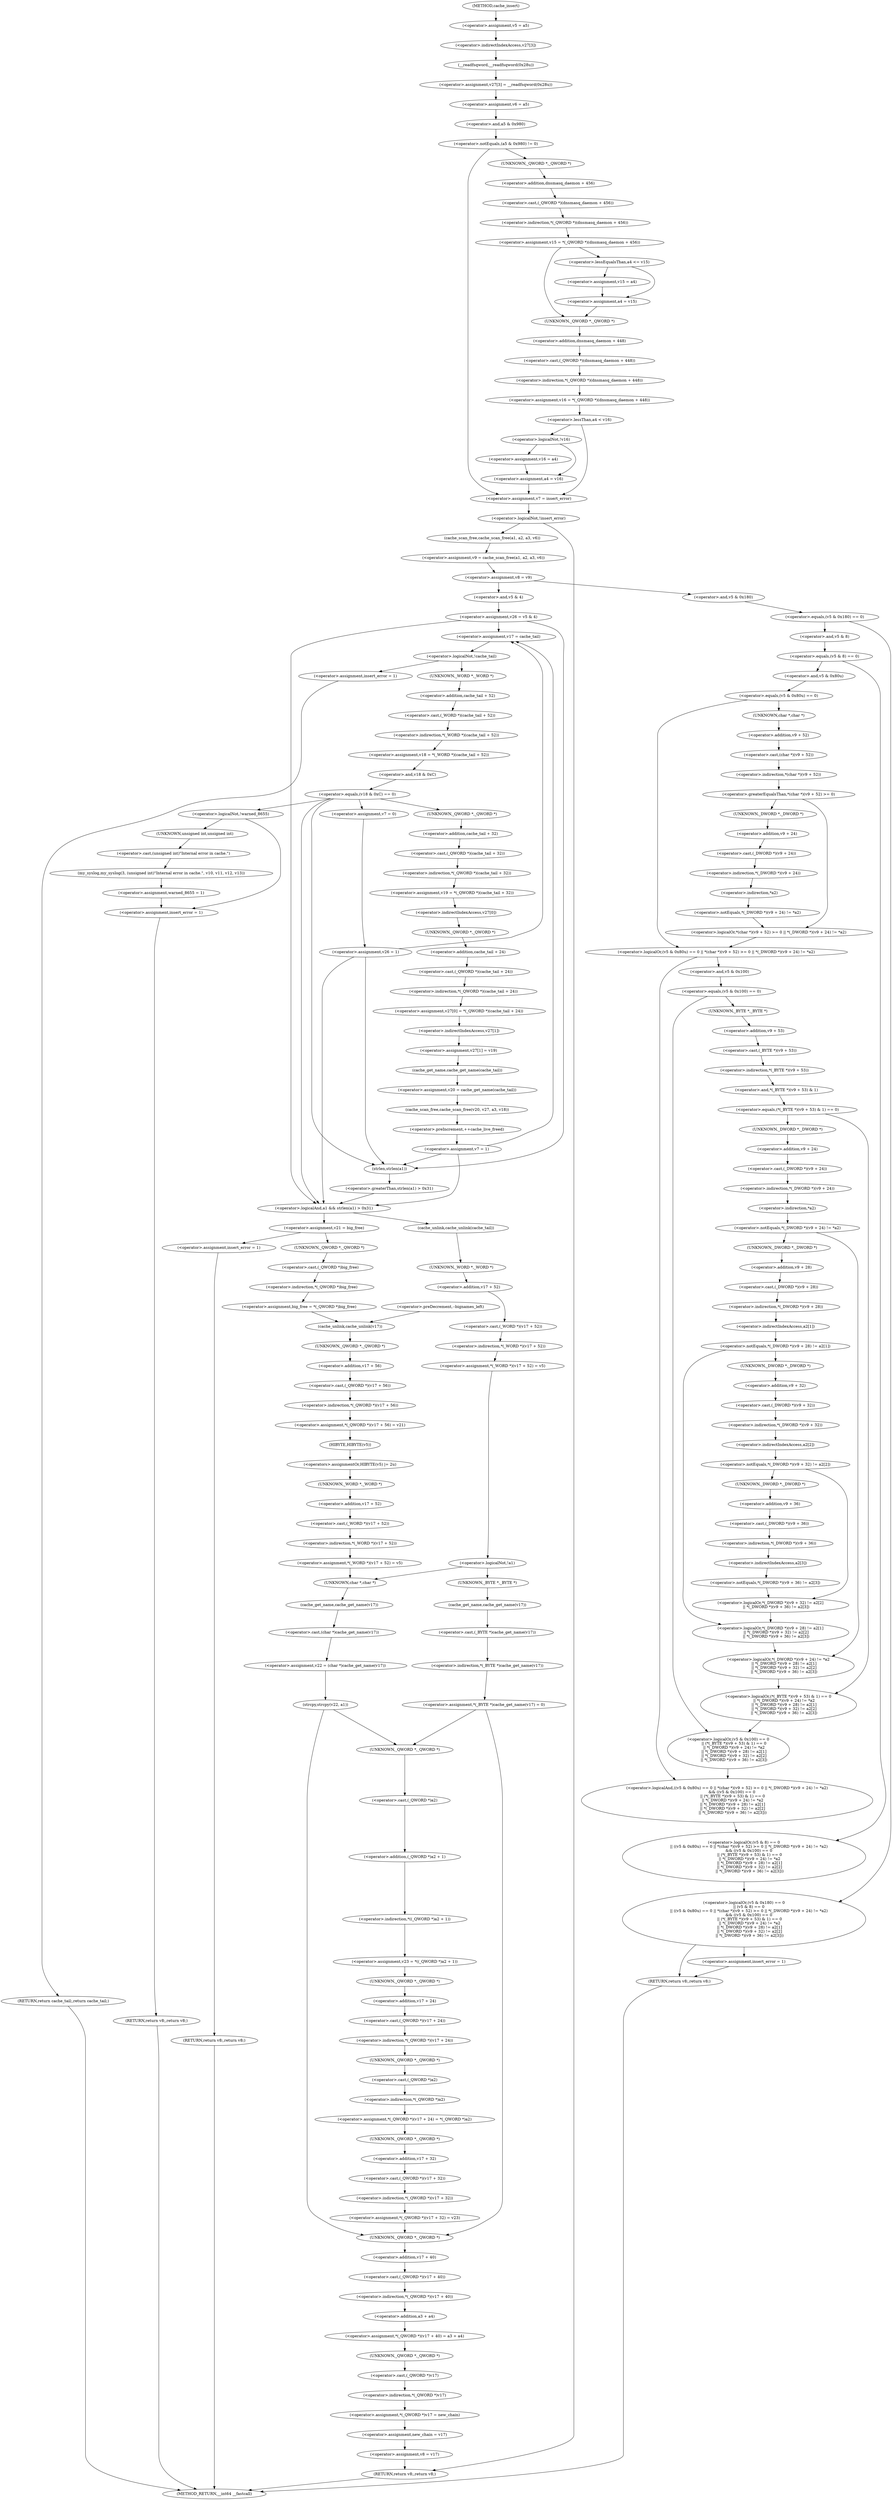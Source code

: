 digraph cache_insert {  
"1000148" [label = "(<operator>.assignment,v5 = a5)" ]
"1000151" [label = "(<operator>.assignment,v27[3] = __readfsqword(0x28u))" ]
"1000152" [label = "(<operator>.indirectIndexAccess,v27[3])" ]
"1000155" [label = "(__readfsqword,__readfsqword(0x28u))" ]
"1000157" [label = "(<operator>.assignment,v6 = a5)" ]
"1000161" [label = "(<operator>.notEquals,(a5 & 0x980) != 0)" ]
"1000162" [label = "(<operator>.and,a5 & 0x980)" ]
"1000167" [label = "(<operator>.assignment,v15 = *(_QWORD *)(dnsmasq_daemon + 456))" ]
"1000169" [label = "(<operator>.indirection,*(_QWORD *)(dnsmasq_daemon + 456))" ]
"1000170" [label = "(<operator>.cast,(_QWORD *)(dnsmasq_daemon + 456))" ]
"1000171" [label = "(UNKNOWN,_QWORD *,_QWORD *)" ]
"1000172" [label = "(<operator>.addition,dnsmasq_daemon + 456)" ]
"1000179" [label = "(<operator>.lessEqualsThan,a4 <= v15)" ]
"1000182" [label = "(<operator>.assignment,v15 = a4)" ]
"1000185" [label = "(<operator>.assignment,a4 = v15)" ]
"1000188" [label = "(<operator>.assignment,v16 = *(_QWORD *)(dnsmasq_daemon + 448))" ]
"1000190" [label = "(<operator>.indirection,*(_QWORD *)(dnsmasq_daemon + 448))" ]
"1000191" [label = "(<operator>.cast,(_QWORD *)(dnsmasq_daemon + 448))" ]
"1000192" [label = "(UNKNOWN,_QWORD *,_QWORD *)" ]
"1000193" [label = "(<operator>.addition,dnsmasq_daemon + 448)" ]
"1000197" [label = "(<operator>.lessThan,a4 < v16)" ]
"1000202" [label = "(<operator>.logicalNot,!v16)" ]
"1000204" [label = "(<operator>.assignment,v16 = a4)" ]
"1000207" [label = "(<operator>.assignment,a4 = v16)" ]
"1000210" [label = "(<operator>.assignment,v7 = insert_error)" ]
"1000215" [label = "(<operator>.logicalNot,!insert_error)" ]
"1000218" [label = "(<operator>.assignment,v9 = cache_scan_free(a1, a2, a3, v6))" ]
"1000220" [label = "(cache_scan_free,cache_scan_free(a1, a2, a3, v6))" ]
"1000225" [label = "(<operator>.assignment,v8 = v9)" ]
"1000232" [label = "(<operator>.logicalOr,(v5 & 0x180) == 0\n        || (v5 & 8) == 0\n        || ((v5 & 0x80u) == 0 || *(char *)(v9 + 52) >= 0 || *(_DWORD *)(v9 + 24) != *a2)\n        && ((v5 & 0x100) == 0\n         || (*(_BYTE *)(v9 + 53) & 1) == 0\n         || *(_DWORD *)(v9 + 24) != *a2\n         || *(_DWORD *)(v9 + 28) != a2[1]\n         || *(_DWORD *)(v9 + 32) != a2[2]\n         || *(_DWORD *)(v9 + 36) != a2[3]))" ]
"1000233" [label = "(<operator>.equals,(v5 & 0x180) == 0)" ]
"1000234" [label = "(<operator>.and,v5 & 0x180)" ]
"1000238" [label = "(<operator>.logicalOr,(v5 & 8) == 0\n        || ((v5 & 0x80u) == 0 || *(char *)(v9 + 52) >= 0 || *(_DWORD *)(v9 + 24) != *a2)\n        && ((v5 & 0x100) == 0\n         || (*(_BYTE *)(v9 + 53) & 1) == 0\n         || *(_DWORD *)(v9 + 24) != *a2\n         || *(_DWORD *)(v9 + 28) != a2[1]\n         || *(_DWORD *)(v9 + 32) != a2[2]\n         || *(_DWORD *)(v9 + 36) != a2[3]))" ]
"1000239" [label = "(<operator>.equals,(v5 & 8) == 0)" ]
"1000240" [label = "(<operator>.and,v5 & 8)" ]
"1000244" [label = "(<operator>.logicalAnd,((v5 & 0x80u) == 0 || *(char *)(v9 + 52) >= 0 || *(_DWORD *)(v9 + 24) != *a2)\n        && ((v5 & 0x100) == 0\n         || (*(_BYTE *)(v9 + 53) & 1) == 0\n         || *(_DWORD *)(v9 + 24) != *a2\n         || *(_DWORD *)(v9 + 28) != a2[1]\n         || *(_DWORD *)(v9 + 32) != a2[2]\n         || *(_DWORD *)(v9 + 36) != a2[3]))" ]
"1000245" [label = "(<operator>.logicalOr,(v5 & 0x80u) == 0 || *(char *)(v9 + 52) >= 0 || *(_DWORD *)(v9 + 24) != *a2)" ]
"1000246" [label = "(<operator>.equals,(v5 & 0x80u) == 0)" ]
"1000247" [label = "(<operator>.and,v5 & 0x80u)" ]
"1000251" [label = "(<operator>.logicalOr,*(char *)(v9 + 52) >= 0 || *(_DWORD *)(v9 + 24) != *a2)" ]
"1000252" [label = "(<operator>.greaterEqualsThan,*(char *)(v9 + 52) >= 0)" ]
"1000253" [label = "(<operator>.indirection,*(char *)(v9 + 52))" ]
"1000254" [label = "(<operator>.cast,(char *)(v9 + 52))" ]
"1000255" [label = "(UNKNOWN,char *,char *)" ]
"1000256" [label = "(<operator>.addition,v9 + 52)" ]
"1000260" [label = "(<operator>.notEquals,*(_DWORD *)(v9 + 24) != *a2)" ]
"1000261" [label = "(<operator>.indirection,*(_DWORD *)(v9 + 24))" ]
"1000262" [label = "(<operator>.cast,(_DWORD *)(v9 + 24))" ]
"1000263" [label = "(UNKNOWN,_DWORD *,_DWORD *)" ]
"1000264" [label = "(<operator>.addition,v9 + 24)" ]
"1000267" [label = "(<operator>.indirection,*a2)" ]
"1000269" [label = "(<operator>.logicalOr,(v5 & 0x100) == 0\n         || (*(_BYTE *)(v9 + 53) & 1) == 0\n         || *(_DWORD *)(v9 + 24) != *a2\n         || *(_DWORD *)(v9 + 28) != a2[1]\n         || *(_DWORD *)(v9 + 32) != a2[2]\n         || *(_DWORD *)(v9 + 36) != a2[3])" ]
"1000270" [label = "(<operator>.equals,(v5 & 0x100) == 0)" ]
"1000271" [label = "(<operator>.and,v5 & 0x100)" ]
"1000275" [label = "(<operator>.logicalOr,(*(_BYTE *)(v9 + 53) & 1) == 0\n         || *(_DWORD *)(v9 + 24) != *a2\n         || *(_DWORD *)(v9 + 28) != a2[1]\n         || *(_DWORD *)(v9 + 32) != a2[2]\n         || *(_DWORD *)(v9 + 36) != a2[3])" ]
"1000276" [label = "(<operator>.equals,(*(_BYTE *)(v9 + 53) & 1) == 0)" ]
"1000277" [label = "(<operator>.and,*(_BYTE *)(v9 + 53) & 1)" ]
"1000278" [label = "(<operator>.indirection,*(_BYTE *)(v9 + 53))" ]
"1000279" [label = "(<operator>.cast,(_BYTE *)(v9 + 53))" ]
"1000280" [label = "(UNKNOWN,_BYTE *,_BYTE *)" ]
"1000281" [label = "(<operator>.addition,v9 + 53)" ]
"1000286" [label = "(<operator>.logicalOr,*(_DWORD *)(v9 + 24) != *a2\n         || *(_DWORD *)(v9 + 28) != a2[1]\n         || *(_DWORD *)(v9 + 32) != a2[2]\n         || *(_DWORD *)(v9 + 36) != a2[3])" ]
"1000287" [label = "(<operator>.notEquals,*(_DWORD *)(v9 + 24) != *a2)" ]
"1000288" [label = "(<operator>.indirection,*(_DWORD *)(v9 + 24))" ]
"1000289" [label = "(<operator>.cast,(_DWORD *)(v9 + 24))" ]
"1000290" [label = "(UNKNOWN,_DWORD *,_DWORD *)" ]
"1000291" [label = "(<operator>.addition,v9 + 24)" ]
"1000294" [label = "(<operator>.indirection,*a2)" ]
"1000296" [label = "(<operator>.logicalOr,*(_DWORD *)(v9 + 28) != a2[1]\n         || *(_DWORD *)(v9 + 32) != a2[2]\n         || *(_DWORD *)(v9 + 36) != a2[3])" ]
"1000297" [label = "(<operator>.notEquals,*(_DWORD *)(v9 + 28) != a2[1])" ]
"1000298" [label = "(<operator>.indirection,*(_DWORD *)(v9 + 28))" ]
"1000299" [label = "(<operator>.cast,(_DWORD *)(v9 + 28))" ]
"1000300" [label = "(UNKNOWN,_DWORD *,_DWORD *)" ]
"1000301" [label = "(<operator>.addition,v9 + 28)" ]
"1000304" [label = "(<operator>.indirectIndexAccess,a2[1])" ]
"1000307" [label = "(<operator>.logicalOr,*(_DWORD *)(v9 + 32) != a2[2]\n         || *(_DWORD *)(v9 + 36) != a2[3])" ]
"1000308" [label = "(<operator>.notEquals,*(_DWORD *)(v9 + 32) != a2[2])" ]
"1000309" [label = "(<operator>.indirection,*(_DWORD *)(v9 + 32))" ]
"1000310" [label = "(<operator>.cast,(_DWORD *)(v9 + 32))" ]
"1000311" [label = "(UNKNOWN,_DWORD *,_DWORD *)" ]
"1000312" [label = "(<operator>.addition,v9 + 32)" ]
"1000315" [label = "(<operator>.indirectIndexAccess,a2[2])" ]
"1000318" [label = "(<operator>.notEquals,*(_DWORD *)(v9 + 36) != a2[3])" ]
"1000319" [label = "(<operator>.indirection,*(_DWORD *)(v9 + 36))" ]
"1000320" [label = "(<operator>.cast,(_DWORD *)(v9 + 36))" ]
"1000321" [label = "(UNKNOWN,_DWORD *,_DWORD *)" ]
"1000322" [label = "(<operator>.addition,v9 + 36)" ]
"1000325" [label = "(<operator>.indirectIndexAccess,a2[3])" ]
"1000329" [label = "(<operator>.assignment,insert_error = 1)" ]
"1000333" [label = "(RETURN,return v8;,return v8;)" ]
"1000335" [label = "(<operator>.assignment,v26 = v5 & 4)" ]
"1000337" [label = "(<operator>.and,v5 & 4)" ]
"1000343" [label = "(<operator>.assignment,v17 = cache_tail)" ]
"1000347" [label = "(<operator>.logicalNot,!cache_tail)" ]
"1000350" [label = "(<operator>.assignment,insert_error = 1)" ]
"1000353" [label = "(RETURN,return cache_tail;,return cache_tail;)" ]
"1000355" [label = "(<operator>.assignment,v18 = *(_WORD *)(cache_tail + 52))" ]
"1000357" [label = "(<operator>.indirection,*(_WORD *)(cache_tail + 52))" ]
"1000358" [label = "(<operator>.cast,(_WORD *)(cache_tail + 52))" ]
"1000359" [label = "(UNKNOWN,_WORD *,_WORD *)" ]
"1000360" [label = "(<operator>.addition,cache_tail + 52)" ]
"1000364" [label = "(<operator>.equals,(v18 & 0xC) == 0)" ]
"1000365" [label = "(<operator>.and,v18 & 0xC)" ]
"1000374" [label = "(<operator>.logicalNot,!warned_8655)" ]
"1000377" [label = "(my_syslog,my_syslog(3, (unsigned int)\"Internal error in cache.\", v10, v11, v12, v13))" ]
"1000379" [label = "(<operator>.cast,(unsigned int)\"Internal error in cache.\")" ]
"1000380" [label = "(UNKNOWN,unsigned int,unsigned int)" ]
"1000386" [label = "(<operator>.assignment,warned_8655 = 1)" ]
"1000389" [label = "(<operator>.assignment,insert_error = 1)" ]
"1000392" [label = "(RETURN,return v8;,return v8;)" ]
"1000397" [label = "(<operator>.assignment,v19 = *(_QWORD *)(cache_tail + 32))" ]
"1000399" [label = "(<operator>.indirection,*(_QWORD *)(cache_tail + 32))" ]
"1000400" [label = "(<operator>.cast,(_QWORD *)(cache_tail + 32))" ]
"1000401" [label = "(UNKNOWN,_QWORD *,_QWORD *)" ]
"1000402" [label = "(<operator>.addition,cache_tail + 32)" ]
"1000405" [label = "(<operator>.assignment,v27[0] = *(_QWORD *)(cache_tail + 24))" ]
"1000406" [label = "(<operator>.indirectIndexAccess,v27[0])" ]
"1000409" [label = "(<operator>.indirection,*(_QWORD *)(cache_tail + 24))" ]
"1000410" [label = "(<operator>.cast,(_QWORD *)(cache_tail + 24))" ]
"1000411" [label = "(UNKNOWN,_QWORD *,_QWORD *)" ]
"1000412" [label = "(<operator>.addition,cache_tail + 24)" ]
"1000415" [label = "(<operator>.assignment,v27[1] = v19)" ]
"1000416" [label = "(<operator>.indirectIndexAccess,v27[1])" ]
"1000420" [label = "(<operator>.assignment,v20 = cache_get_name(cache_tail))" ]
"1000422" [label = "(cache_get_name,cache_get_name(cache_tail))" ]
"1000424" [label = "(cache_scan_free,cache_scan_free(v20, v27, a3, v18))" ]
"1000429" [label = "(<operator>.preIncrement,++cache_live_freed)" ]
"1000431" [label = "(<operator>.assignment,v7 = 1)" ]
"1000436" [label = "(<operator>.assignment,v7 = 0)" ]
"1000439" [label = "(<operator>.assignment,v26 = 1)" ]
"1000443" [label = "(<operator>.logicalAnd,a1 && strlen(a1) > 0x31)" ]
"1000445" [label = "(<operator>.greaterThan,strlen(a1) > 0x31)" ]
"1000446" [label = "(strlen,strlen(a1))" ]
"1000450" [label = "(<operator>.assignment,v21 = big_free)" ]
"1000456" [label = "(<operator>.assignment,big_free = *(_QWORD *)big_free)" ]
"1000458" [label = "(<operator>.indirection,*(_QWORD *)big_free)" ]
"1000459" [label = "(<operator>.cast,(_QWORD *)big_free)" ]
"1000460" [label = "(UNKNOWN,_QWORD *,_QWORD *)" ]
"1000465" [label = "(<operator>.assignment,insert_error = 1)" ]
"1000468" [label = "(RETURN,return v8;,return v8;)" ]
"1000472" [label = "(<operator>.preDecrement,--bignames_left)" ]
"1000474" [label = "(cache_unlink,cache_unlink(v17))" ]
"1000476" [label = "(<operator>.assignment,*(_QWORD *)(v17 + 56) = v21)" ]
"1000477" [label = "(<operator>.indirection,*(_QWORD *)(v17 + 56))" ]
"1000478" [label = "(<operator>.cast,(_QWORD *)(v17 + 56))" ]
"1000479" [label = "(UNKNOWN,_QWORD *,_QWORD *)" ]
"1000480" [label = "(<operator>.addition,v17 + 56)" ]
"1000484" [label = "(<operators>.assignmentOr,HIBYTE(v5) |= 2u)" ]
"1000485" [label = "(HIBYTE,HIBYTE(v5))" ]
"1000488" [label = "(<operator>.assignment,*(_WORD *)(v17 + 52) = v5)" ]
"1000489" [label = "(<operator>.indirection,*(_WORD *)(v17 + 52))" ]
"1000490" [label = "(<operator>.cast,(_WORD *)(v17 + 52))" ]
"1000491" [label = "(UNKNOWN,_WORD *,_WORD *)" ]
"1000492" [label = "(<operator>.addition,v17 + 52)" ]
"1000498" [label = "(cache_unlink,cache_unlink(cache_tail))" ]
"1000500" [label = "(<operator>.assignment,*(_WORD *)(v17 + 52) = v5)" ]
"1000501" [label = "(<operator>.indirection,*(_WORD *)(v17 + 52))" ]
"1000502" [label = "(<operator>.cast,(_WORD *)(v17 + 52))" ]
"1000503" [label = "(UNKNOWN,_WORD *,_WORD *)" ]
"1000504" [label = "(<operator>.addition,v17 + 52)" ]
"1000509" [label = "(<operator>.logicalNot,!a1)" ]
"1000512" [label = "(<operator>.assignment,*(_BYTE *)cache_get_name(v17) = 0)" ]
"1000513" [label = "(<operator>.indirection,*(_BYTE *)cache_get_name(v17))" ]
"1000514" [label = "(<operator>.cast,(_BYTE *)cache_get_name(v17))" ]
"1000515" [label = "(UNKNOWN,_BYTE *,_BYTE *)" ]
"1000516" [label = "(cache_get_name,cache_get_name(v17))" ]
"1000520" [label = "(<operator>.assignment,v22 = (char *)cache_get_name(v17))" ]
"1000522" [label = "(<operator>.cast,(char *)cache_get_name(v17))" ]
"1000523" [label = "(UNKNOWN,char *,char *)" ]
"1000524" [label = "(cache_get_name,cache_get_name(v17))" ]
"1000526" [label = "(strcpy,strcpy(v22, a1))" ]
"1000533" [label = "(<operator>.assignment,v23 = *((_QWORD *)a2 + 1))" ]
"1000535" [label = "(<operator>.indirection,*((_QWORD *)a2 + 1))" ]
"1000536" [label = "(<operator>.addition,(_QWORD *)a2 + 1)" ]
"1000537" [label = "(<operator>.cast,(_QWORD *)a2)" ]
"1000538" [label = "(UNKNOWN,_QWORD *,_QWORD *)" ]
"1000541" [label = "(<operator>.assignment,*(_QWORD *)(v17 + 24) = *(_QWORD *)a2)" ]
"1000542" [label = "(<operator>.indirection,*(_QWORD *)(v17 + 24))" ]
"1000543" [label = "(<operator>.cast,(_QWORD *)(v17 + 24))" ]
"1000544" [label = "(UNKNOWN,_QWORD *,_QWORD *)" ]
"1000545" [label = "(<operator>.addition,v17 + 24)" ]
"1000548" [label = "(<operator>.indirection,*(_QWORD *)a2)" ]
"1000549" [label = "(<operator>.cast,(_QWORD *)a2)" ]
"1000550" [label = "(UNKNOWN,_QWORD *,_QWORD *)" ]
"1000552" [label = "(<operator>.assignment,*(_QWORD *)(v17 + 32) = v23)" ]
"1000553" [label = "(<operator>.indirection,*(_QWORD *)(v17 + 32))" ]
"1000554" [label = "(<operator>.cast,(_QWORD *)(v17 + 32))" ]
"1000555" [label = "(UNKNOWN,_QWORD *,_QWORD *)" ]
"1000556" [label = "(<operator>.addition,v17 + 32)" ]
"1000560" [label = "(<operator>.assignment,*(_QWORD *)(v17 + 40) = a3 + a4)" ]
"1000561" [label = "(<operator>.indirection,*(_QWORD *)(v17 + 40))" ]
"1000562" [label = "(<operator>.cast,(_QWORD *)(v17 + 40))" ]
"1000563" [label = "(UNKNOWN,_QWORD *,_QWORD *)" ]
"1000564" [label = "(<operator>.addition,v17 + 40)" ]
"1000567" [label = "(<operator>.addition,a3 + a4)" ]
"1000570" [label = "(<operator>.assignment,*(_QWORD *)v17 = new_chain)" ]
"1000571" [label = "(<operator>.indirection,*(_QWORD *)v17)" ]
"1000572" [label = "(<operator>.cast,(_QWORD *)v17)" ]
"1000573" [label = "(UNKNOWN,_QWORD *,_QWORD *)" ]
"1000576" [label = "(<operator>.assignment,new_chain = v17)" ]
"1000579" [label = "(<operator>.assignment,v8 = v17)" ]
"1000582" [label = "(RETURN,return v8;,return v8;)" ]
"1000121" [label = "(METHOD,cache_insert)" ]
"1000584" [label = "(METHOD_RETURN,__int64 __fastcall)" ]
  "1000148" -> "1000152" 
  "1000151" -> "1000157" 
  "1000152" -> "1000155" 
  "1000155" -> "1000151" 
  "1000157" -> "1000162" 
  "1000161" -> "1000171" 
  "1000161" -> "1000210" 
  "1000162" -> "1000161" 
  "1000167" -> "1000179" 
  "1000167" -> "1000192" 
  "1000169" -> "1000167" 
  "1000170" -> "1000169" 
  "1000171" -> "1000172" 
  "1000172" -> "1000170" 
  "1000179" -> "1000182" 
  "1000179" -> "1000185" 
  "1000182" -> "1000185" 
  "1000185" -> "1000192" 
  "1000188" -> "1000197" 
  "1000190" -> "1000188" 
  "1000191" -> "1000190" 
  "1000192" -> "1000193" 
  "1000193" -> "1000191" 
  "1000197" -> "1000202" 
  "1000197" -> "1000210" 
  "1000202" -> "1000204" 
  "1000202" -> "1000207" 
  "1000204" -> "1000207" 
  "1000207" -> "1000210" 
  "1000210" -> "1000215" 
  "1000215" -> "1000220" 
  "1000215" -> "1000582" 
  "1000218" -> "1000225" 
  "1000220" -> "1000218" 
  "1000225" -> "1000234" 
  "1000225" -> "1000337" 
  "1000232" -> "1000329" 
  "1000232" -> "1000333" 
  "1000233" -> "1000232" 
  "1000233" -> "1000240" 
  "1000234" -> "1000233" 
  "1000238" -> "1000232" 
  "1000239" -> "1000238" 
  "1000239" -> "1000247" 
  "1000240" -> "1000239" 
  "1000244" -> "1000238" 
  "1000245" -> "1000244" 
  "1000245" -> "1000271" 
  "1000246" -> "1000255" 
  "1000246" -> "1000245" 
  "1000247" -> "1000246" 
  "1000251" -> "1000245" 
  "1000252" -> "1000263" 
  "1000252" -> "1000251" 
  "1000253" -> "1000252" 
  "1000254" -> "1000253" 
  "1000255" -> "1000256" 
  "1000256" -> "1000254" 
  "1000260" -> "1000251" 
  "1000261" -> "1000267" 
  "1000262" -> "1000261" 
  "1000263" -> "1000264" 
  "1000264" -> "1000262" 
  "1000267" -> "1000260" 
  "1000269" -> "1000244" 
  "1000270" -> "1000280" 
  "1000270" -> "1000269" 
  "1000271" -> "1000270" 
  "1000275" -> "1000269" 
  "1000276" -> "1000290" 
  "1000276" -> "1000275" 
  "1000277" -> "1000276" 
  "1000278" -> "1000277" 
  "1000279" -> "1000278" 
  "1000280" -> "1000281" 
  "1000281" -> "1000279" 
  "1000286" -> "1000275" 
  "1000287" -> "1000300" 
  "1000287" -> "1000286" 
  "1000288" -> "1000294" 
  "1000289" -> "1000288" 
  "1000290" -> "1000291" 
  "1000291" -> "1000289" 
  "1000294" -> "1000287" 
  "1000296" -> "1000286" 
  "1000297" -> "1000311" 
  "1000297" -> "1000296" 
  "1000298" -> "1000304" 
  "1000299" -> "1000298" 
  "1000300" -> "1000301" 
  "1000301" -> "1000299" 
  "1000304" -> "1000297" 
  "1000307" -> "1000296" 
  "1000308" -> "1000321" 
  "1000308" -> "1000307" 
  "1000309" -> "1000315" 
  "1000310" -> "1000309" 
  "1000311" -> "1000312" 
  "1000312" -> "1000310" 
  "1000315" -> "1000308" 
  "1000318" -> "1000307" 
  "1000319" -> "1000325" 
  "1000320" -> "1000319" 
  "1000321" -> "1000322" 
  "1000322" -> "1000320" 
  "1000325" -> "1000318" 
  "1000329" -> "1000333" 
  "1000333" -> "1000584" 
  "1000335" -> "1000343" 
  "1000335" -> "1000443" 
  "1000335" -> "1000446" 
  "1000337" -> "1000335" 
  "1000343" -> "1000347" 
  "1000347" -> "1000350" 
  "1000347" -> "1000359" 
  "1000350" -> "1000353" 
  "1000353" -> "1000584" 
  "1000355" -> "1000365" 
  "1000357" -> "1000355" 
  "1000358" -> "1000357" 
  "1000359" -> "1000360" 
  "1000360" -> "1000358" 
  "1000364" -> "1000443" 
  "1000364" -> "1000446" 
  "1000364" -> "1000374" 
  "1000364" -> "1000401" 
  "1000364" -> "1000436" 
  "1000365" -> "1000364" 
  "1000374" -> "1000380" 
  "1000374" -> "1000389" 
  "1000377" -> "1000386" 
  "1000379" -> "1000377" 
  "1000380" -> "1000379" 
  "1000386" -> "1000389" 
  "1000389" -> "1000392" 
  "1000392" -> "1000584" 
  "1000397" -> "1000406" 
  "1000399" -> "1000397" 
  "1000400" -> "1000399" 
  "1000401" -> "1000402" 
  "1000402" -> "1000400" 
  "1000405" -> "1000416" 
  "1000406" -> "1000411" 
  "1000409" -> "1000405" 
  "1000410" -> "1000409" 
  "1000411" -> "1000412" 
  "1000412" -> "1000410" 
  "1000415" -> "1000422" 
  "1000416" -> "1000415" 
  "1000420" -> "1000424" 
  "1000422" -> "1000420" 
  "1000424" -> "1000429" 
  "1000429" -> "1000431" 
  "1000431" -> "1000343" 
  "1000431" -> "1000443" 
  "1000431" -> "1000446" 
  "1000436" -> "1000439" 
  "1000439" -> "1000343" 
  "1000439" -> "1000443" 
  "1000439" -> "1000446" 
  "1000443" -> "1000450" 
  "1000443" -> "1000498" 
  "1000445" -> "1000443" 
  "1000446" -> "1000445" 
  "1000450" -> "1000460" 
  "1000450" -> "1000465" 
  "1000456" -> "1000474" 
  "1000458" -> "1000456" 
  "1000459" -> "1000458" 
  "1000460" -> "1000459" 
  "1000465" -> "1000468" 
  "1000468" -> "1000584" 
  "1000472" -> "1000474" 
  "1000474" -> "1000479" 
  "1000476" -> "1000485" 
  "1000477" -> "1000476" 
  "1000478" -> "1000477" 
  "1000479" -> "1000480" 
  "1000480" -> "1000478" 
  "1000484" -> "1000491" 
  "1000485" -> "1000484" 
  "1000488" -> "1000523" 
  "1000489" -> "1000488" 
  "1000490" -> "1000489" 
  "1000491" -> "1000492" 
  "1000492" -> "1000490" 
  "1000498" -> "1000503" 
  "1000500" -> "1000509" 
  "1000501" -> "1000500" 
  "1000502" -> "1000501" 
  "1000503" -> "1000504" 
  "1000504" -> "1000502" 
  "1000509" -> "1000515" 
  "1000509" -> "1000523" 
  "1000512" -> "1000563" 
  "1000512" -> "1000538" 
  "1000513" -> "1000512" 
  "1000514" -> "1000513" 
  "1000515" -> "1000516" 
  "1000516" -> "1000514" 
  "1000520" -> "1000526" 
  "1000522" -> "1000520" 
  "1000523" -> "1000524" 
  "1000524" -> "1000522" 
  "1000526" -> "1000563" 
  "1000526" -> "1000538" 
  "1000533" -> "1000544" 
  "1000535" -> "1000533" 
  "1000536" -> "1000535" 
  "1000537" -> "1000536" 
  "1000538" -> "1000537" 
  "1000541" -> "1000555" 
  "1000542" -> "1000550" 
  "1000543" -> "1000542" 
  "1000544" -> "1000545" 
  "1000545" -> "1000543" 
  "1000548" -> "1000541" 
  "1000549" -> "1000548" 
  "1000550" -> "1000549" 
  "1000552" -> "1000563" 
  "1000553" -> "1000552" 
  "1000554" -> "1000553" 
  "1000555" -> "1000556" 
  "1000556" -> "1000554" 
  "1000560" -> "1000573" 
  "1000561" -> "1000567" 
  "1000562" -> "1000561" 
  "1000563" -> "1000564" 
  "1000564" -> "1000562" 
  "1000567" -> "1000560" 
  "1000570" -> "1000576" 
  "1000571" -> "1000570" 
  "1000572" -> "1000571" 
  "1000573" -> "1000572" 
  "1000576" -> "1000579" 
  "1000579" -> "1000582" 
  "1000582" -> "1000584" 
  "1000121" -> "1000148" 
}

